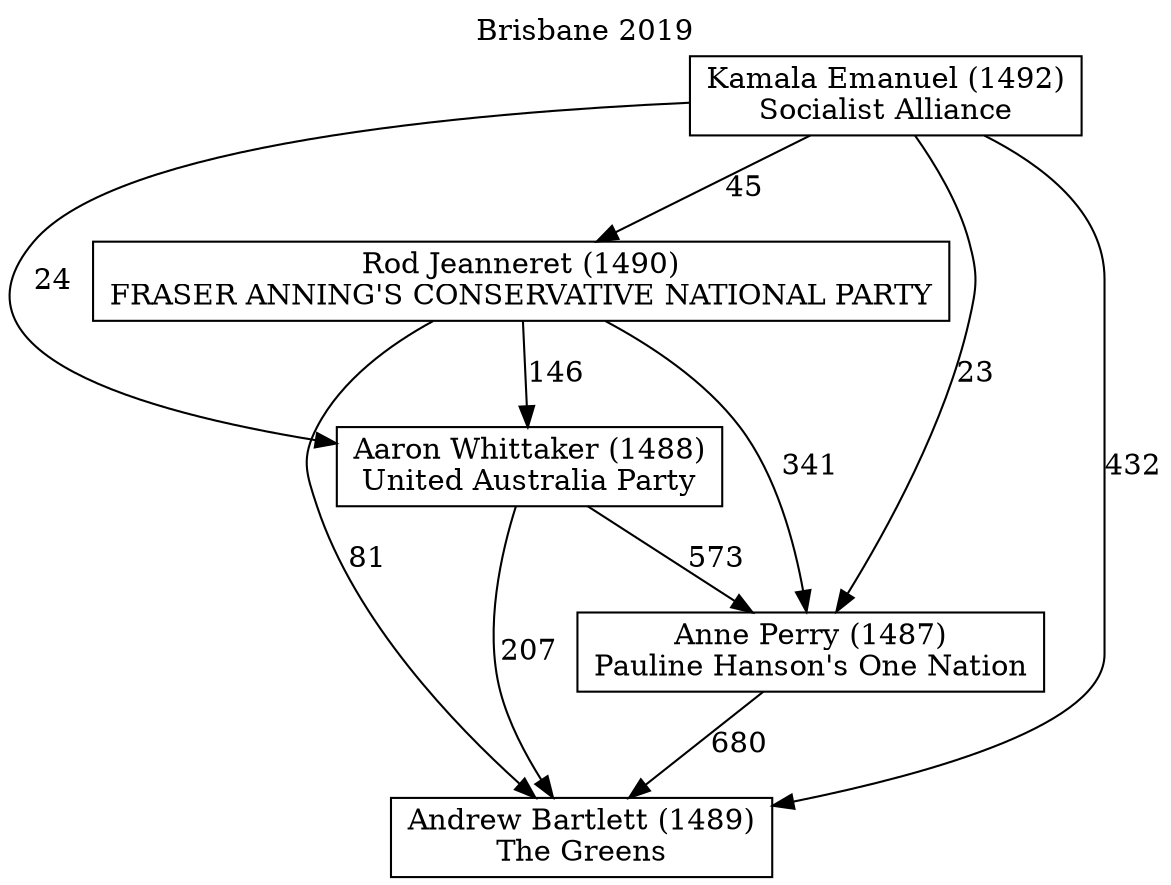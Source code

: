 // House preference flow
digraph "Andrew Bartlett (1489)_Brisbane_2019" {
	graph [label="Brisbane 2019" labelloc=t mclimit=10]
	node [shape=box]
	"Aaron Whittaker (1488)" [label="Aaron Whittaker (1488)
United Australia Party"]
	"Andrew Bartlett (1489)" [label="Andrew Bartlett (1489)
The Greens"]
	"Anne Perry (1487)" [label="Anne Perry (1487)
Pauline Hanson's One Nation"]
	"Kamala Emanuel (1492)" [label="Kamala Emanuel (1492)
Socialist Alliance"]
	"Rod Jeanneret (1490)" [label="Rod Jeanneret (1490)
FRASER ANNING'S CONSERVATIVE NATIONAL PARTY"]
	"Aaron Whittaker (1488)" -> "Andrew Bartlett (1489)" [label=207]
	"Aaron Whittaker (1488)" -> "Anne Perry (1487)" [label=573]
	"Anne Perry (1487)" -> "Andrew Bartlett (1489)" [label=680]
	"Kamala Emanuel (1492)" -> "Aaron Whittaker (1488)" [label=24]
	"Kamala Emanuel (1492)" -> "Andrew Bartlett (1489)" [label=432]
	"Kamala Emanuel (1492)" -> "Anne Perry (1487)" [label=23]
	"Kamala Emanuel (1492)" -> "Rod Jeanneret (1490)" [label=45]
	"Rod Jeanneret (1490)" -> "Aaron Whittaker (1488)" [label=146]
	"Rod Jeanneret (1490)" -> "Andrew Bartlett (1489)" [label=81]
	"Rod Jeanneret (1490)" -> "Anne Perry (1487)" [label=341]
}
